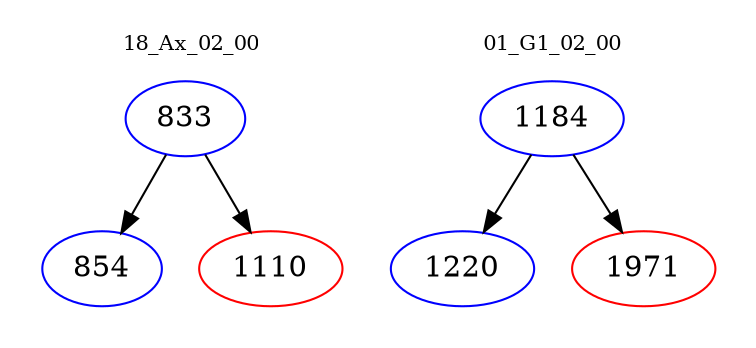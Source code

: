 digraph{
subgraph cluster_0 {
color = white
label = "18_Ax_02_00";
fontsize=10;
T0_833 [label="833", color="blue"]
T0_833 -> T0_854 [color="black"]
T0_854 [label="854", color="blue"]
T0_833 -> T0_1110 [color="black"]
T0_1110 [label="1110", color="red"]
}
subgraph cluster_1 {
color = white
label = "01_G1_02_00";
fontsize=10;
T1_1184 [label="1184", color="blue"]
T1_1184 -> T1_1220 [color="black"]
T1_1220 [label="1220", color="blue"]
T1_1184 -> T1_1971 [color="black"]
T1_1971 [label="1971", color="red"]
}
}
